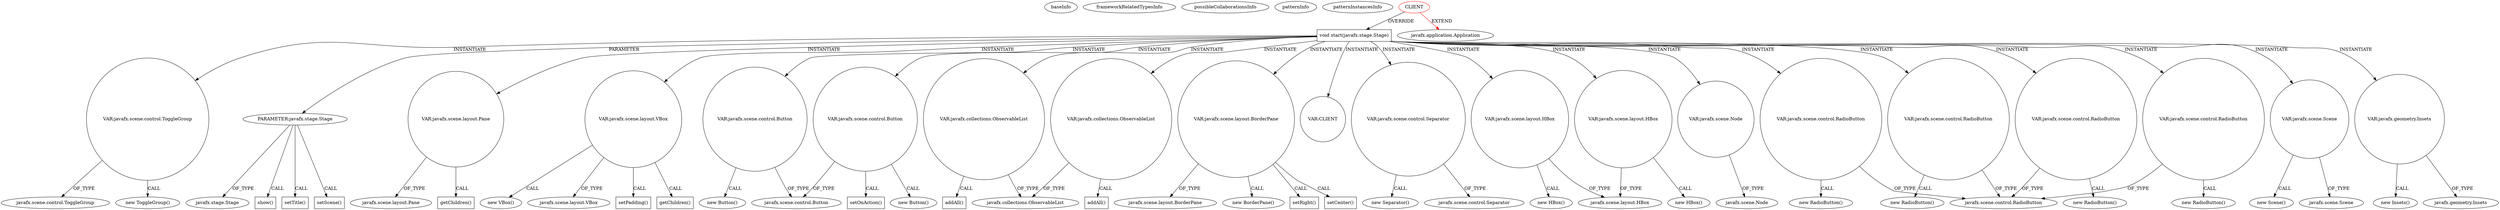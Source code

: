 digraph {
baseInfo[graphId=1251,category="pattern",isAnonymous=false,possibleRelation=false]
frameworkRelatedTypesInfo[0="javafx.application.Application"]
possibleCollaborationsInfo[]
patternInfo[frequency=2.0,patternRootClient=0]
patternInstancesInfo[0="Meldanor-GraphDemo~/Meldanor-GraphDemo/GraphDemo-master/src/main/java/de/meldanor/graphdemo/gui/MainGUI.java~MainGUI~956",1="davelet-InternationalChess-JavaFX2~/davelet-InternationalChess-JavaFX2/InternationalChess-JavaFX2-master/src/cn/davelet/internationalchess/InternationalChess.java~InternationalChess~2344"]
7[label="javafx.scene.control.ToggleGroup",vertexType="FRAMEWORK_CLASS_TYPE",isFrameworkType=false]
394[label="VAR:javafx.scene.control.ToggleGroup",vertexType="VARIABLE_EXPRESION",isFrameworkType=false,shape=circle]
18[label="void start(javafx.stage.Stage)",vertexType="OVERRIDING_METHOD_DECLARATION",isFrameworkType=false,shape=box]
0[label="CLIENT",vertexType="ROOT_CLIENT_CLASS_DECLARATION",isFrameworkType=false,color=red]
19[label="PARAMETER:javafx.stage.Stage",vertexType="PARAMETER_DECLARATION",isFrameworkType=false]
439[label="VAR:javafx.scene.layout.Pane",vertexType="VARIABLE_EXPRESION",isFrameworkType=false,shape=circle]
393[label="new ToggleGroup()",vertexType="CONSTRUCTOR_CALL",isFrameworkType=false]
230[label="VAR:javafx.scene.layout.VBox",vertexType="VARIABLE_EXPRESION",isFrameworkType=false,shape=circle]
441[label="javafx.scene.layout.Pane",vertexType="FRAMEWORK_CLASS_TYPE",isFrameworkType=false]
20[label="javafx.stage.Stage",vertexType="FRAMEWORK_CLASS_TYPE",isFrameworkType=false]
1[label="javafx.application.Application",vertexType="FRAMEWORK_CLASS_TYPE",isFrameworkType=false]
305[label="VAR:javafx.scene.control.Button",vertexType="VARIABLE_EXPRESION",isFrameworkType=false,shape=circle]
315[label="VAR:javafx.scene.control.Button",vertexType="VARIABLE_EXPRESION",isFrameworkType=false,shape=circle]
229[label="new VBox()",vertexType="CONSTRUCTOR_CALL",isFrameworkType=false]
17[label="javafx.scene.layout.VBox",vertexType="FRAMEWORK_CLASS_TYPE",isFrameworkType=false]
71[label="VAR:javafx.collections.ObservableList",vertexType="VARIABLE_EXPRESION",isFrameworkType=false,shape=circle]
436[label="VAR:javafx.collections.ObservableList",vertexType="VARIABLE_EXPRESION",isFrameworkType=false,shape=circle]
235[label="setPadding()",vertexType="INSIDE_CALL",isFrameworkType=false,shape=box]
34[label="VAR:javafx.scene.layout.BorderPane",vertexType="VARIABLE_EXPRESION",isFrameworkType=false,shape=circle]
35[label="javafx.scene.layout.BorderPane",vertexType="FRAMEWORK_CLASS_TYPE",isFrameworkType=false]
33[label="new BorderPane()",vertexType="CONSTRUCTOR_CALL",isFrameworkType=false]
240[label="setRight()",vertexType="INSIDE_CALL",isFrameworkType=false,shape=box]
73[label="javafx.collections.ObservableList",vertexType="FRAMEWORK_INTERFACE_TYPE",isFrameworkType=false]
58[label="VAR:CLIENT",vertexType="VARIABLE_EXPRESION",isFrameworkType=false,shape=circle]
475[label="show()",vertexType="INSIDE_CALL",isFrameworkType=false,shape=box]
451[label="getChildren()",vertexType="INSIDE_CALL",isFrameworkType=false,shape=box]
440[label="getChildren()",vertexType="INSIDE_CALL",isFrameworkType=false,shape=box]
314[label="new Button()",vertexType="CONSTRUCTOR_CALL",isFrameworkType=false]
304[label="new Button()",vertexType="CONSTRUCTOR_CALL",isFrameworkType=false]
453[label="VAR:javafx.scene.control.Separator",vertexType="VARIABLE_EXPRESION",isFrameworkType=false,shape=circle]
452[label="new Separator()",vertexType="CONSTRUCTOR_CALL",isFrameworkType=false]
454[label="javafx.scene.control.Separator",vertexType="FRAMEWORK_CLASS_TYPE",isFrameworkType=false]
42[label="VAR:javafx.scene.layout.HBox",vertexType="VARIABLE_EXPRESION",isFrameworkType=false,shape=circle]
41[label="new HBox()",vertexType="CONSTRUCTOR_CALL",isFrameworkType=false]
43[label="javafx.scene.layout.HBox",vertexType="FRAMEWORK_CLASS_TYPE",isFrameworkType=false]
242[label="VAR:javafx.scene.layout.HBox",vertexType="VARIABLE_EXPRESION",isFrameworkType=false,shape=circle]
241[label="new HBox()",vertexType="CONSTRUCTOR_CALL",isFrameworkType=false]
56[label="javafx.scene.control.Button",vertexType="FRAMEWORK_CLASS_TYPE",isFrameworkType=false]
22[label="setTitle()",vertexType="INSIDE_CALL",isFrameworkType=false,shape=box]
82[label="VAR:javafx.scene.Node",vertexType="VARIABLE_EXPRESION",isFrameworkType=false,shape=circle]
84[label="javafx.scene.Node",vertexType="FRAMEWORK_CLASS_TYPE",isFrameworkType=false]
469[label="setCenter()",vertexType="INSIDE_CALL",isFrameworkType=false,shape=box]
407[label="VAR:javafx.scene.control.RadioButton",vertexType="VARIABLE_EXPRESION",isFrameworkType=false,shape=circle]
398[label="javafx.scene.control.RadioButton",vertexType="FRAMEWORK_CLASS_TYPE",isFrameworkType=false]
406[label="new RadioButton()",vertexType="CONSTRUCTOR_CALL",isFrameworkType=false]
417[label="VAR:javafx.scene.control.RadioButton",vertexType="VARIABLE_EXPRESION",isFrameworkType=false,shape=circle]
416[label="new RadioButton()",vertexType="CONSTRUCTOR_CALL",isFrameworkType=false]
427[label="VAR:javafx.scene.control.RadioButton",vertexType="VARIABLE_EXPRESION",isFrameworkType=false,shape=circle]
426[label="new RadioButton()",vertexType="CONSTRUCTOR_CALL",isFrameworkType=false]
397[label="VAR:javafx.scene.control.RadioButton",vertexType="VARIABLE_EXPRESION",isFrameworkType=false,shape=circle]
396[label="new RadioButton()",vertexType="CONSTRUCTOR_CALL",isFrameworkType=false]
29[label="VAR:javafx.scene.Scene",vertexType="VARIABLE_EXPRESION",isFrameworkType=false,shape=circle]
28[label="new Scene()",vertexType="CONSTRUCTOR_CALL",isFrameworkType=false]
473[label="setScene()",vertexType="INSIDE_CALL",isFrameworkType=false,shape=box]
237[label="VAR:javafx.geometry.Insets",vertexType="VARIABLE_EXPRESION",isFrameworkType=false,shape=circle]
236[label="new Insets()",vertexType="CONSTRUCTOR_CALL",isFrameworkType=false]
40[label="javafx.geometry.Insets",vertexType="FRAMEWORK_CLASS_TYPE",isFrameworkType=false]
30[label="javafx.scene.Scene",vertexType="FRAMEWORK_CLASS_TYPE",isFrameworkType=false]
72[label="addAll()",vertexType="INSIDE_CALL",isFrameworkType=false,shape=box]
437[label="addAll()",vertexType="INSIDE_CALL",isFrameworkType=false,shape=box]
1521[label="setOnAction()",vertexType="INSIDE_CALL",isFrameworkType=false,shape=box]
82->84[label="OF_TYPE"]
18->230[label="INSTANTIATE"]
18->42[label="INSTANTIATE"]
42->41[label="CALL"]
29->28[label="CALL"]
19->475[label="CALL"]
18->58[label="INSTANTIATE"]
18->453[label="INSTANTIATE"]
18->436[label="INSTANTIATE"]
397->396[label="CALL"]
315->1521[label="CALL"]
237->40[label="OF_TYPE"]
230->451[label="CALL"]
305->56[label="OF_TYPE"]
18->82[label="INSTANTIATE"]
242->241[label="CALL"]
18->407[label="INSTANTIATE"]
29->30[label="OF_TYPE"]
427->426[label="CALL"]
417->398[label="OF_TYPE"]
18->397[label="INSTANTIATE"]
18->19[label="PARAMETER"]
34->240[label="CALL"]
18->71[label="INSTANTIATE"]
18->427[label="INSTANTIATE"]
18->242[label="INSTANTIATE"]
453->454[label="OF_TYPE"]
394->393[label="CALL"]
34->33[label="CALL"]
242->43[label="OF_TYPE"]
407->398[label="OF_TYPE"]
237->236[label="CALL"]
18->29[label="INSTANTIATE"]
439->440[label="CALL"]
18->417[label="INSTANTIATE"]
305->304[label="CALL"]
315->314[label="CALL"]
397->398[label="OF_TYPE"]
0->18[label="OVERRIDE"]
18->237[label="INSTANTIATE"]
230->17[label="OF_TYPE"]
417->416[label="CALL"]
18->305[label="INSTANTIATE"]
42->43[label="OF_TYPE"]
0->1[label="EXTEND",color=red]
19->22[label="CALL"]
439->441[label="OF_TYPE"]
71->73[label="OF_TYPE"]
71->72[label="CALL"]
436->437[label="CALL"]
18->34[label="INSTANTIATE"]
34->35[label="OF_TYPE"]
407->406[label="CALL"]
230->235[label="CALL"]
230->229[label="CALL"]
19->473[label="CALL"]
436->73[label="OF_TYPE"]
34->469[label="CALL"]
427->398[label="OF_TYPE"]
453->452[label="CALL"]
394->7[label="OF_TYPE"]
18->315[label="INSTANTIATE"]
18->394[label="INSTANTIATE"]
18->439[label="INSTANTIATE"]
315->56[label="OF_TYPE"]
19->20[label="OF_TYPE"]
}
